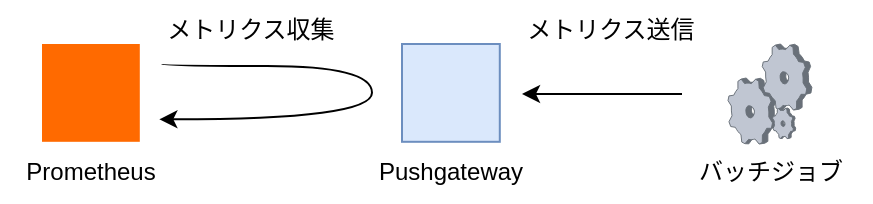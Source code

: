 <mxfile>
    <diagram id="7o8iSIPNkbunB1OIW2BO" name="ページ3">
        <mxGraphModel dx="491" dy="232" grid="1" gridSize="10" guides="1" tooltips="1" connect="1" arrows="1" fold="1" page="1" pageScale="1" pageWidth="827" pageHeight="1169" math="0" shadow="0">
            <root>
                <mxCell id="0"/>
                <mxCell id="1" parent="0"/>
                <mxCell id="fEQoa-aPWwZzEkPC06Ba-1" value="" style="points=[];aspect=fixed;html=1;align=center;shadow=0;dashed=0;fillColor=#FF6A00;strokeColor=none;shape=mxgraph.alibaba_cloud.prometheus;" vertex="1" parent="1">
                    <mxGeometry x="70" y="130" width="48.9" height="48.9" as="geometry"/>
                </mxCell>
                <mxCell id="fEQoa-aPWwZzEkPC06Ba-2" value="Prometheus" style="text;html=1;align=center;verticalAlign=middle;resizable=0;points=[];autosize=1;strokeColor=none;fillColor=none;" vertex="1" parent="1">
                    <mxGeometry x="49.45" y="178.9" width="90" height="30" as="geometry"/>
                </mxCell>
                <mxCell id="fEQoa-aPWwZzEkPC06Ba-3" value="" style="points=[];aspect=fixed;html=1;align=center;shadow=0;dashed=0;fillColor=#dae8fc;strokeColor=#6c8ebf;shape=mxgraph.alibaba_cloud.prometheus;" vertex="1" parent="1">
                    <mxGeometry x="250" y="130" width="48.9" height="48.9" as="geometry"/>
                </mxCell>
                <mxCell id="fEQoa-aPWwZzEkPC06Ba-4" value="Pushgateway" style="text;html=1;align=center;verticalAlign=middle;resizable=0;points=[];autosize=1;strokeColor=none;fillColor=none;" vertex="1" parent="1">
                    <mxGeometry x="224.45" y="178.9" width="100" height="30" as="geometry"/>
                </mxCell>
                <mxCell id="x1wcZZg0W3Lr_NjZK7oC-3" style="edgeStyle=orthogonalEdgeStyle;curved=1;html=1;" edge="1" parent="1">
                    <mxGeometry relative="1" as="geometry">
                        <mxPoint x="310" y="155" as="targetPoint"/>
                        <mxPoint x="390" y="155" as="sourcePoint"/>
                    </mxGeometry>
                </mxCell>
                <mxCell id="x1wcZZg0W3Lr_NjZK7oC-1" value="" style="verticalLabelPosition=bottom;sketch=0;aspect=fixed;html=1;verticalAlign=top;strokeColor=none;align=center;outlineConnect=0;shape=mxgraph.citrix.process;" vertex="1" parent="1">
                    <mxGeometry x="413" y="130" width="41.94" height="50" as="geometry"/>
                </mxCell>
                <mxCell id="x1wcZZg0W3Lr_NjZK7oC-2" value="バッチジョブ" style="text;html=1;align=center;verticalAlign=middle;resizable=0;points=[];autosize=1;strokeColor=none;fillColor=none;" vertex="1" parent="1">
                    <mxGeometry x="383.97" y="178.9" width="100" height="30" as="geometry"/>
                </mxCell>
                <mxCell id="x1wcZZg0W3Lr_NjZK7oC-4" value="メトリクス送信" style="text;html=1;align=center;verticalAlign=middle;resizable=0;points=[];autosize=1;strokeColor=none;fillColor=none;" vertex="1" parent="1">
                    <mxGeometry x="298.9" y="108" width="110" height="30" as="geometry"/>
                </mxCell>
                <mxCell id="x1wcZZg0W3Lr_NjZK7oC-5" style="edgeStyle=orthogonalEdgeStyle;curved=1;html=1;entryX=0.893;entryY=0.77;entryDx=0;entryDy=0;entryPerimeter=0;" edge="1" parent="1">
                    <mxGeometry relative="1" as="geometry">
                        <mxPoint x="128.668" y="167.653" as="targetPoint"/>
                        <mxPoint x="130" y="140" as="sourcePoint"/>
                        <Array as="points">
                            <mxPoint x="130" y="141"/>
                            <mxPoint x="235" y="141"/>
                            <mxPoint x="235" y="168"/>
                        </Array>
                    </mxGeometry>
                </mxCell>
                <mxCell id="x1wcZZg0W3Lr_NjZK7oC-6" value="メトリクス収集" style="text;html=1;align=center;verticalAlign=middle;resizable=0;points=[];autosize=1;strokeColor=none;fillColor=none;" vertex="1" parent="1">
                    <mxGeometry x="118.9" y="108" width="110" height="30" as="geometry"/>
                </mxCell>
            </root>
        </mxGraphModel>
    </diagram>
    <diagram id="CNvTDwXNdIRPHvQVX5ap" name="ページ2">
        <mxGraphModel dx="877" dy="414" grid="1" gridSize="10" guides="1" tooltips="1" connect="1" arrows="1" fold="1" page="1" pageScale="1" pageWidth="827" pageHeight="1169" math="0" shadow="0">
            <root>
                <mxCell id="0"/>
                <mxCell id="1" parent="0"/>
                <mxCell id="3n6xq3r1g-pbvAe2eNvW-17" style="edgeStyle=none;html=1;dashed=1;dashPattern=8 8;" edge="1" parent="1">
                    <mxGeometry relative="1" as="geometry">
                        <mxPoint x="318.57" y="262" as="targetPoint"/>
                        <mxPoint x="318.57" y="101" as="sourcePoint"/>
                    </mxGeometry>
                </mxCell>
                <mxCell id="KqFVuiup5xHKkHLkfO5H-1" value="" style="points=[];aspect=fixed;html=1;align=center;shadow=0;dashed=0;fillColor=#FF6A00;strokeColor=none;shape=mxgraph.alibaba_cloud.prometheus;" vertex="1" parent="1">
                    <mxGeometry x="70" y="80" width="48.9" height="48.9" as="geometry"/>
                </mxCell>
                <mxCell id="3n6xq3r1g-pbvAe2eNvW-3" value="" style="verticalLabelPosition=bottom;sketch=0;aspect=fixed;html=1;verticalAlign=top;strokeColor=none;align=center;outlineConnect=0;shape=mxgraph.citrix.process;" vertex="1" parent="1">
                    <mxGeometry x="70" y="240" width="52" height="62" as="geometry"/>
                </mxCell>
                <mxCell id="3n6xq3r1g-pbvAe2eNvW-6" value="" style="endArrow=none;html=1;exitX=0.961;exitY=0.527;exitDx=0;exitDy=0;exitPerimeter=0;" edge="1" parent="1" source="3n6xq3r1g-pbvAe2eNvW-7">
                    <mxGeometry width="50" height="50" relative="1" as="geometry">
                        <mxPoint x="160.003" y="103.82" as="sourcePoint"/>
                        <mxPoint x="733.01" y="104.05" as="targetPoint"/>
                    </mxGeometry>
                </mxCell>
                <mxCell id="3n6xq3r1g-pbvAe2eNvW-8" value="" style="endArrow=none;html=1;exitX=0.961;exitY=0.527;exitDx=0;exitDy=0;exitPerimeter=0;" edge="1" parent="1" target="3n6xq3r1g-pbvAe2eNvW-7">
                    <mxGeometry width="50" height="50" relative="1" as="geometry">
                        <mxPoint x="160.003" y="103.82" as="sourcePoint"/>
                        <mxPoint x="733.01" y="104.05" as="targetPoint"/>
                    </mxGeometry>
                </mxCell>
                <mxCell id="3n6xq3r1g-pbvAe2eNvW-15" style="edgeStyle=none;html=1;dashed=1;dashPattern=8 8;" edge="1" parent="1" source="3n6xq3r1g-pbvAe2eNvW-7">
                    <mxGeometry relative="1" as="geometry">
                        <mxPoint x="199" y="270" as="targetPoint"/>
                    </mxGeometry>
                </mxCell>
                <mxCell id="3n6xq3r1g-pbvAe2eNvW-7" value="" style="ellipse;whiteSpace=wrap;html=1;aspect=fixed;" vertex="1" parent="1">
                    <mxGeometry x="194" y="99.45" width="10" height="10" as="geometry"/>
                </mxCell>
                <mxCell id="3n6xq3r1g-pbvAe2eNvW-9" value="" style="ellipse;whiteSpace=wrap;html=1;aspect=fixed;" vertex="1" parent="1">
                    <mxGeometry x="314" y="99.45" width="10" height="10" as="geometry"/>
                </mxCell>
                <mxCell id="3n6xq3r1g-pbvAe2eNvW-10" value="" style="ellipse;whiteSpace=wrap;html=1;aspect=fixed;" vertex="1" parent="1">
                    <mxGeometry x="435" y="99.45" width="10" height="10" as="geometry"/>
                </mxCell>
                <mxCell id="3n6xq3r1g-pbvAe2eNvW-11" value="" style="ellipse;whiteSpace=wrap;html=1;aspect=fixed;" vertex="1" parent="1">
                    <mxGeometry x="555" y="99.45" width="10" height="10" as="geometry"/>
                </mxCell>
                <mxCell id="3n6xq3r1g-pbvAe2eNvW-12" value="" style="ellipse;whiteSpace=wrap;html=1;aspect=fixed;" vertex="1" parent="1">
                    <mxGeometry x="675" y="98.45" width="10" height="10" as="geometry"/>
                </mxCell>
                <mxCell id="3n6xq3r1g-pbvAe2eNvW-13" value="" style="endArrow=none;html=1;exitX=0.961;exitY=0.527;exitDx=0;exitDy=0;exitPerimeter=0;" edge="1" parent="1">
                    <mxGeometry width="50" height="50" relative="1" as="geometry">
                        <mxPoint x="155.99" y="271.48" as="sourcePoint"/>
                        <mxPoint x="730" y="271" as="targetPoint"/>
                    </mxGeometry>
                </mxCell>
                <mxCell id="3n6xq3r1g-pbvAe2eNvW-14" value="" style="rounded=0;whiteSpace=wrap;html=1;" vertex="1" parent="1">
                    <mxGeometry x="210" y="262" width="120" height="20" as="geometry"/>
                </mxCell>
                <mxCell id="3n6xq3r1g-pbvAe2eNvW-18" style="edgeStyle=none;html=1;dashed=1;dashPattern=8 8;" edge="1" parent="1">
                    <mxGeometry relative="1" as="geometry">
                        <mxPoint x="439.57" y="269.45" as="targetPoint"/>
                        <mxPoint x="439.57" y="108.45" as="sourcePoint"/>
                    </mxGeometry>
                </mxCell>
                <mxCell id="3n6xq3r1g-pbvAe2eNvW-19" style="edgeStyle=none;html=1;dashed=1;dashPattern=8 8;" edge="1" parent="1">
                    <mxGeometry relative="1" as="geometry">
                        <mxPoint x="559.57" y="270.45" as="targetPoint"/>
                        <mxPoint x="559.57" y="109.45" as="sourcePoint"/>
                    </mxGeometry>
                </mxCell>
                <mxCell id="3n6xq3r1g-pbvAe2eNvW-20" value="" style="endArrow=none;html=1;curved=1;edgeStyle=orthogonalEdgeStyle;exitX=0.5;exitY=0;exitDx=0;exitDy=0;entryX=0.5;entryY=0;entryDx=0;entryDy=0;" edge="1" parent="1" source="3n6xq3r1g-pbvAe2eNvW-7" target="3n6xq3r1g-pbvAe2eNvW-9">
                    <mxGeometry width="50" height="50" relative="1" as="geometry">
                        <mxPoint x="220" y="98.45" as="sourcePoint"/>
                        <mxPoint x="270" y="48.45" as="targetPoint"/>
                        <Array as="points">
                            <mxPoint x="199" y="80"/>
                            <mxPoint x="319" y="80"/>
                        </Array>
                    </mxGeometry>
                </mxCell>
                <mxCell id="3n6xq3r1g-pbvAe2eNvW-21" value="Prometheusのメトリクス収集周期" style="text;html=1;align=center;verticalAlign=middle;resizable=0;points=[];autosize=1;strokeColor=none;fillColor=none;" vertex="1" parent="1">
                    <mxGeometry x="335" y="40" width="210" height="30" as="geometry"/>
                </mxCell>
                <mxCell id="3n6xq3r1g-pbvAe2eNvW-22" value="" style="endArrow=none;html=1;curved=1;edgeStyle=orthogonalEdgeStyle;exitX=0.5;exitY=0;exitDx=0;exitDy=0;entryX=0.5;entryY=0;entryDx=0;entryDy=0;" edge="1" parent="1">
                    <mxGeometry width="50" height="50" relative="1" as="geometry">
                        <mxPoint x="319" y="99.45" as="sourcePoint"/>
                        <mxPoint x="439" y="99.45" as="targetPoint"/>
                        <Array as="points">
                            <mxPoint x="319" y="80.45"/>
                            <mxPoint x="439" y="80.45"/>
                        </Array>
                    </mxGeometry>
                </mxCell>
                <mxCell id="3n6xq3r1g-pbvAe2eNvW-23" value="" style="endArrow=none;html=1;curved=1;edgeStyle=orthogonalEdgeStyle;exitX=0.5;exitY=0;exitDx=0;exitDy=0;entryX=0.5;entryY=0;entryDx=0;entryDy=0;" edge="1" parent="1">
                    <mxGeometry width="50" height="50" relative="1" as="geometry">
                        <mxPoint x="439" y="99.45" as="sourcePoint"/>
                        <mxPoint x="559" y="99.45" as="targetPoint"/>
                        <Array as="points">
                            <mxPoint x="439" y="80.45"/>
                            <mxPoint x="559" y="80.45"/>
                        </Array>
                    </mxGeometry>
                </mxCell>
                <mxCell id="3n6xq3r1g-pbvAe2eNvW-24" value="" style="endArrow=none;html=1;curved=1;edgeStyle=orthogonalEdgeStyle;exitX=0.5;exitY=0;exitDx=0;exitDy=0;entryX=0.5;entryY=0;entryDx=0;entryDy=0;" edge="1" parent="1">
                    <mxGeometry width="50" height="50" relative="1" as="geometry">
                        <mxPoint x="559" y="99.45" as="sourcePoint"/>
                        <mxPoint x="679" y="99.45" as="targetPoint"/>
                        <Array as="points">
                            <mxPoint x="559" y="80.45"/>
                            <mxPoint x="679" y="80.45"/>
                        </Array>
                    </mxGeometry>
                </mxCell>
                <mxCell id="3n6xq3r1g-pbvAe2eNvW-25" style="edgeStyle=none;html=1;dashed=1;dashPattern=8 8;" edge="1" parent="1">
                    <mxGeometry relative="1" as="geometry">
                        <mxPoint x="679.64" y="270.45" as="targetPoint"/>
                        <mxPoint x="679.64" y="109.45" as="sourcePoint"/>
                    </mxGeometry>
                </mxCell>
                <mxCell id="3n6xq3r1g-pbvAe2eNvW-26" value="" style="rounded=0;whiteSpace=wrap;html=1;" vertex="1" parent="1">
                    <mxGeometry x="460" y="262" width="80" height="20" as="geometry"/>
                </mxCell>
                <mxCell id="3n6xq3r1g-pbvAe2eNvW-27" value="Prometheus" style="text;html=1;align=center;verticalAlign=middle;resizable=0;points=[];autosize=1;strokeColor=none;fillColor=none;" vertex="1" parent="1">
                    <mxGeometry x="55" y="128.9" width="90" height="30" as="geometry"/>
                </mxCell>
                <mxCell id="3n6xq3r1g-pbvAe2eNvW-28" value="バッチジョブ" style="text;html=1;align=center;verticalAlign=middle;resizable=0;points=[];autosize=1;strokeColor=none;fillColor=none;" vertex="1" parent="1">
                    <mxGeometry x="46" y="310" width="100" height="30" as="geometry"/>
                </mxCell>
                <mxCell id="3n6xq3r1g-pbvAe2eNvW-29" value="" style="shape=callout;whiteSpace=wrap;html=1;perimeter=calloutPerimeter;rotation=-180;position2=0.08;size=26;position=0.17;base=20;fillColor=#fff2cc;strokeColor=#d6b656;" vertex="1" parent="1">
                    <mxGeometry x="250" y="283" width="280" height="77" as="geometry"/>
                </mxCell>
                <mxCell id="3n6xq3r1g-pbvAe2eNvW-30" value="&lt;b&gt;&lt;font style=&quot;font-size: 13px;&quot;&gt;処理時間が短いバッチジョブ&lt;br&gt;メトリクス収集のタイミングには消えている&lt;/font&gt;&lt;/b&gt;" style="text;html=1;align=left;verticalAlign=middle;resizable=0;points=[];autosize=1;strokeColor=none;fillColor=none;" vertex="1" parent="1">
                    <mxGeometry x="259" y="315" width="280" height="40" as="geometry"/>
                </mxCell>
            </root>
        </mxGraphModel>
    </diagram>
    <diagram id="yIZ246nDKx9AiDLz9Dai" name="ページ1">
        <mxGraphModel dx="614" dy="1459" grid="1" gridSize="10" guides="1" tooltips="1" connect="1" arrows="1" fold="1" page="1" pageScale="1" pageWidth="827" pageHeight="1169" math="0" shadow="0">
            <root>
                <mxCell id="0"/>
                <mxCell id="1" parent="0"/>
                <mxCell id="6" style="edgeStyle=none;html=1;entryX=0;entryY=0.5;entryDx=0;entryDy=0;" edge="1" parent="1">
                    <mxGeometry relative="1" as="geometry">
                        <mxPoint x="114.455" y="-1002" as="sourcePoint"/>
                        <mxPoint x="240" y="-1002" as="targetPoint"/>
                    </mxGeometry>
                </mxCell>
                <mxCell id="2" value="" style="sketch=0;outlineConnect=0;fontColor=#232F3E;gradientColor=none;fillColor=#232F3D;strokeColor=none;dashed=0;verticalLabelPosition=bottom;verticalAlign=top;align=center;html=1;fontSize=12;fontStyle=0;aspect=fixed;pointerEvents=1;shape=mxgraph.aws4.user;" parent="1" vertex="1">
                    <mxGeometry x="40" y="-1024" width="78" height="78" as="geometry"/>
                </mxCell>
                <mxCell id="7" style="edgeStyle=none;html=1;exitX=0;exitY=0.5;exitDx=0;exitDy=0;" edge="1" parent="1">
                    <mxGeometry relative="1" as="geometry">
                        <mxPoint x="114.455" y="-967" as="targetPoint"/>
                        <mxPoint x="240" y="-967" as="sourcePoint"/>
                    </mxGeometry>
                </mxCell>
                <mxCell id="10" style="edgeStyle=none;html=1;exitX=1;exitY=0.5;exitDx=0;exitDy=0;" edge="1" parent="1" source="4" target="5">
                    <mxGeometry relative="1" as="geometry"/>
                </mxCell>
                <mxCell id="4" value="" style="image;aspect=fixed;perimeter=ellipsePerimeter;html=1;align=center;shadow=0;dashed=0;spacingTop=3;image=img/lib/active_directory/web_server.svg;" parent="1" vertex="1">
                    <mxGeometry x="240" y="-1050" width="104" height="130" as="geometry"/>
                </mxCell>
                <mxCell id="18" style="edgeStyle=none;html=1;" edge="1" parent="1" source="5" target="17">
                    <mxGeometry relative="1" as="geometry"/>
                </mxCell>
                <mxCell id="5" value="" style="sketch=0;outlineConnect=0;fontColor=#232F3E;gradientColor=none;strokeColor=#232F3E;fillColor=#ffffff;dashed=0;verticalLabelPosition=bottom;verticalAlign=top;align=center;html=1;fontSize=12;fontStyle=0;aspect=fixed;shape=mxgraph.aws4.resourceIcon;resIcon=mxgraph.aws4.queue;" parent="1" vertex="1">
                    <mxGeometry x="440" y="-1015" width="60" height="60" as="geometry"/>
                </mxCell>
                <mxCell id="8" value="リクエスト" style="text;html=1;align=center;verticalAlign=middle;resizable=0;points=[];autosize=1;strokeColor=none;fillColor=none;" vertex="1" parent="1">
                    <mxGeometry x="130" y="-1036" width="80" height="30" as="geometry"/>
                </mxCell>
                <mxCell id="9" value="レスポンス" style="text;html=1;align=center;verticalAlign=middle;resizable=0;points=[];autosize=1;strokeColor=none;fillColor=none;" vertex="1" parent="1">
                    <mxGeometry x="130" y="-994" width="80" height="30" as="geometry"/>
                </mxCell>
                <mxCell id="12" value="ユーザー" style="text;html=1;align=center;verticalAlign=middle;resizable=0;points=[];autosize=1;strokeColor=none;fillColor=none;" vertex="1" parent="1">
                    <mxGeometry x="44" y="-914" width="70" height="30" as="geometry"/>
                </mxCell>
                <mxCell id="14" value="Webアプリケーション" style="text;html=1;align=center;verticalAlign=middle;resizable=0;points=[];autosize=1;strokeColor=none;fillColor=none;" vertex="1" parent="1">
                    <mxGeometry x="222" y="-914" width="140" height="30" as="geometry"/>
                </mxCell>
                <mxCell id="15" value="メッセージキュー" style="text;html=1;align=center;verticalAlign=middle;resizable=0;points=[];autosize=1;strokeColor=none;fillColor=none;" vertex="1" parent="1">
                    <mxGeometry x="410" y="-914" width="120" height="30" as="geometry"/>
                </mxCell>
                <mxCell id="16" value="メッセージ登録" style="text;html=1;align=center;verticalAlign=middle;resizable=0;points=[];autosize=1;strokeColor=none;fillColor=none;" vertex="1" parent="1">
                    <mxGeometry x="330" y="-1045" width="110" height="30" as="geometry"/>
                </mxCell>
                <mxCell id="17" value="" style="verticalLabelPosition=bottom;sketch=0;aspect=fixed;html=1;verticalAlign=top;strokeColor=none;align=center;outlineConnect=0;shape=mxgraph.citrix.process;" vertex="1" parent="1">
                    <mxGeometry x="620" y="-1017" width="52" height="62" as="geometry"/>
                </mxCell>
                <mxCell id="19" value="バッチジョブ" style="text;html=1;align=center;verticalAlign=middle;resizable=0;points=[];autosize=1;strokeColor=none;fillColor=none;" vertex="1" parent="1">
                    <mxGeometry x="596" y="-914" width="100" height="30" as="geometry"/>
                </mxCell>
                <mxCell id="20" value="メッセージ取得" style="text;html=1;align=center;verticalAlign=middle;resizable=0;points=[];autosize=1;strokeColor=none;fillColor=none;" vertex="1" parent="1">
                    <mxGeometry x="500" y="-1045" width="110" height="30" as="geometry"/>
                </mxCell>
            </root>
        </mxGraphModel>
    </diagram>
</mxfile>
